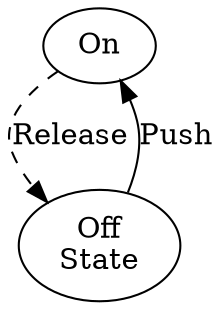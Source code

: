 digraph simple_fsm {
    # States
    on      [label = "On"]
    off     [label = "Off\nState"]

    # Push Event
    off     -> on       [label = "Push"]

    # Release Event
    on      -> off      [style = dashed label = "Release"]
}

